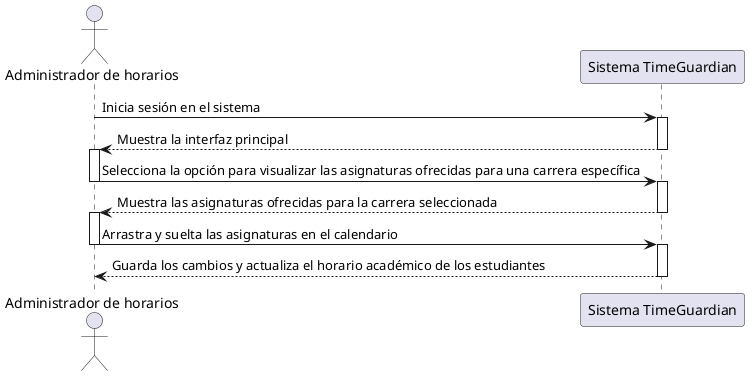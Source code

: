 @startuml
actor "Administrador de horarios" as A
participant "Sistema TimeGuardian" as S

A -> S : Inicia sesión en el sistema
activate S
S --> A : Muestra la interfaz principal
deactivate S
activate A
A -> S : Selecciona la opción para visualizar las asignaturas ofrecidas para una carrera específica
deactivate A
activate S
S --> A : Muestra las asignaturas ofrecidas para la carrera seleccionada
deactivate S
activate A
A -> S : Arrastra y suelta las asignaturas en el calendario
deactivate A
activate S
S --> A : Guarda los cambios y actualiza el horario académico de los estudiantes
deactivate S
@enduml
